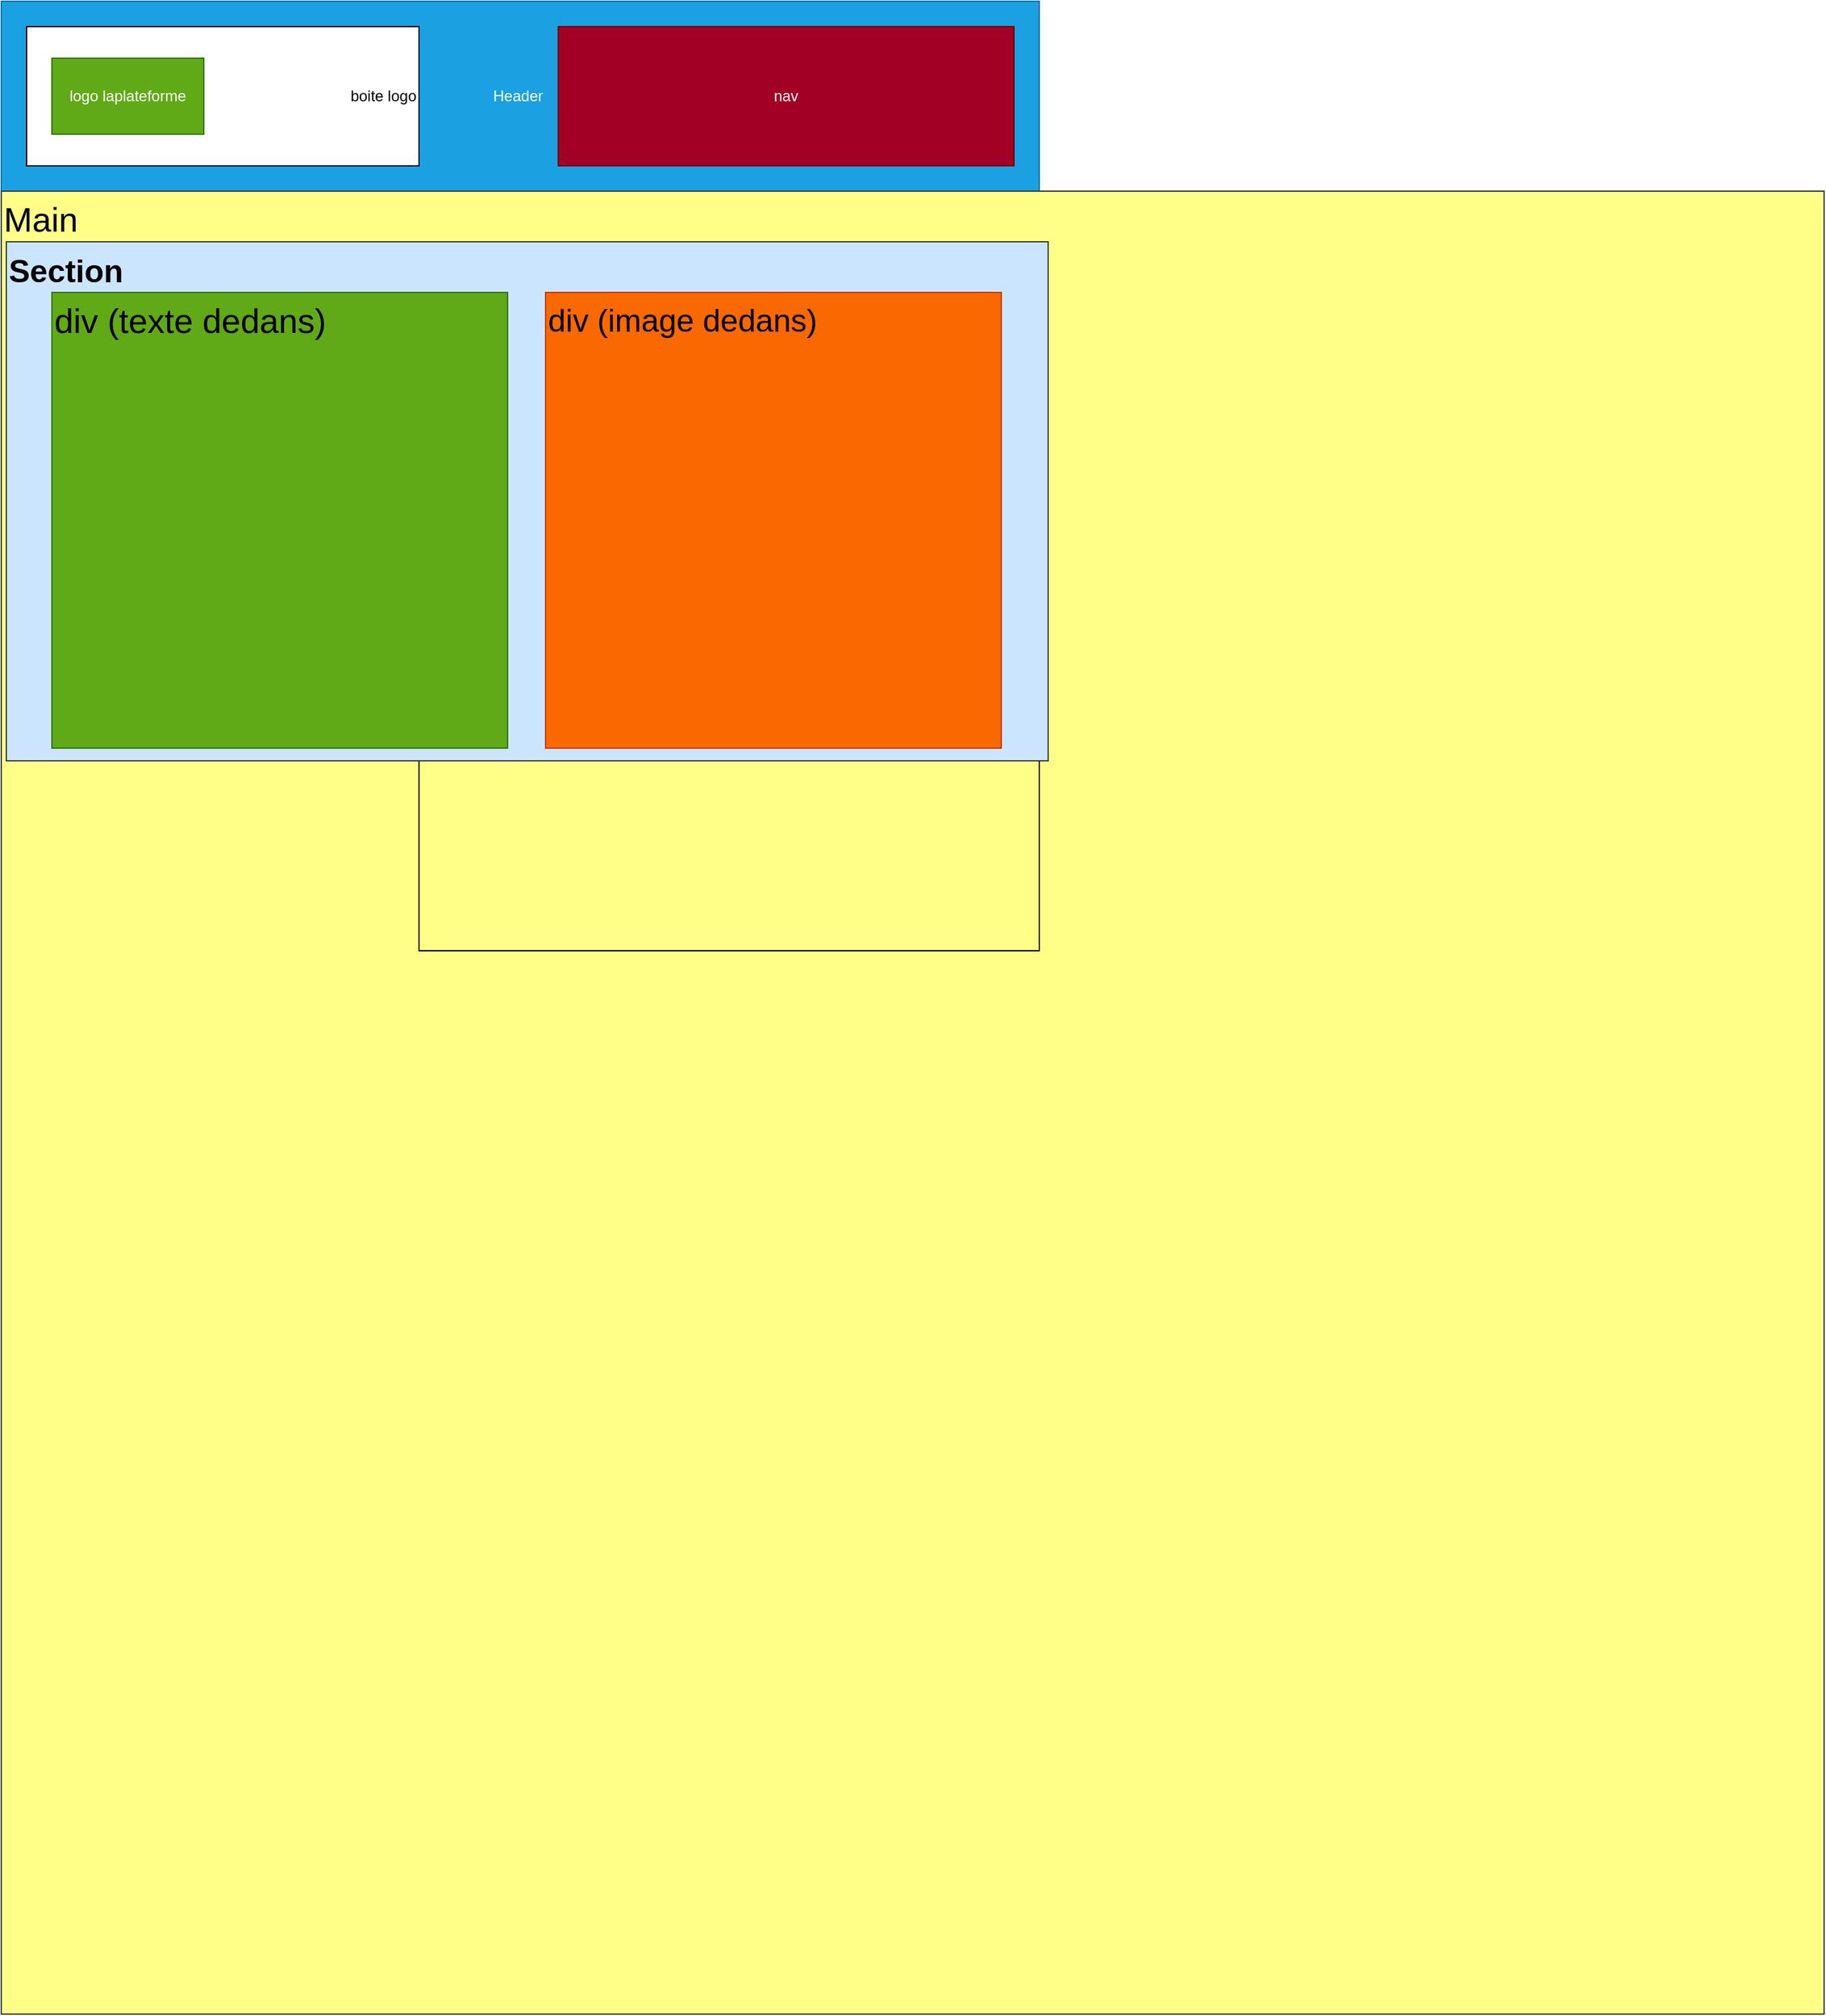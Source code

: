 <mxfile>
    <diagram id="EgdgEUtajZPawUtZQ0I8" name="Page-1">
        <mxGraphModel dx="1636" dy="2264" grid="1" gridSize="10" guides="1" tooltips="1" connect="1" arrows="1" fold="1" page="1" pageScale="1" pageWidth="827" pageHeight="1169" math="0" shadow="0">
            <root>
                <mxCell id="0"/>
                <mxCell id="1" parent="0"/>
                <mxCell id="5" value="Header&amp;nbsp;" style="rounded=0;whiteSpace=wrap;html=1;fillColor=#1ba1e2;fontColor=#ffffff;strokeColor=#006EAF;" parent="1" vertex="1">
                    <mxGeometry width="820" height="150" as="geometry"/>
                </mxCell>
                <mxCell id="7" value="nav" style="rounded=0;whiteSpace=wrap;html=1;fillColor=#a20025;fontColor=#ffffff;strokeColor=#6F0000;" parent="1" vertex="1">
                    <mxGeometry x="440" y="20" width="360" height="110" as="geometry"/>
                </mxCell>
                <mxCell id="8" value="boite logo" style="rounded=0;whiteSpace=wrap;html=1;align=right;" vertex="1" parent="1">
                    <mxGeometry x="20" y="20" width="310" height="110" as="geometry"/>
                </mxCell>
                <mxCell id="9" value="&lt;span&gt;logo laplateforme&lt;/span&gt;" style="rounded=0;whiteSpace=wrap;html=1;fillColor=#60a917;fontColor=#ffffff;strokeColor=#2D7600;" vertex="1" parent="1">
                    <mxGeometry x="40" y="45" width="120" height="60" as="geometry"/>
                </mxCell>
                <mxCell id="10" value="&lt;font style=&quot;font-size: 27px&quot;&gt;Main&lt;/font&gt;" style="whiteSpace=wrap;html=1;aspect=fixed;fillColor=#ffff88;strokeColor=#36393d;fontColor=#000000;align=left;verticalAlign=top;" vertex="1" parent="1">
                    <mxGeometry y="150" width="1440" height="1440" as="geometry"/>
                </mxCell>
                <mxCell id="13" value="" style="swimlane;startSize=0;fontSize=27;fontColor=#000000;" vertex="1" parent="1">
                    <mxGeometry x="330" y="550" width="490" height="200" as="geometry"/>
                </mxCell>
                <mxCell id="12" value="&lt;div&gt;&lt;span style=&quot;color: rgb(0 , 0 , 0)&quot;&gt;&lt;b&gt;&lt;font style=&quot;font-size: 25px&quot;&gt;Section&lt;/font&gt;&lt;/b&gt;&lt;/span&gt;&lt;/div&gt;" style="rounded=0;whiteSpace=wrap;html=1;fontSize=27;fillColor=#cce5ff;strokeColor=#36393d;align=left;verticalAlign=top;" vertex="1" parent="1">
                    <mxGeometry x="4" y="190" width="823" height="410" as="geometry"/>
                </mxCell>
                <mxCell id="14" value="&lt;font color=&quot;#000000&quot;&gt;div (texte dedans)&lt;/font&gt;" style="whiteSpace=wrap;html=1;aspect=fixed;fontSize=27;fontColor=#ffffff;fillColor=#60a917;strokeColor=#2D7600;align=left;verticalAlign=top;" vertex="1" parent="1">
                    <mxGeometry x="40" y="230" width="360" height="360" as="geometry"/>
                </mxCell>
                <mxCell id="16" value="div (image dedans)" style="whiteSpace=wrap;html=1;aspect=fixed;fontSize=25;fontColor=#000000;fillColor=#fa6800;strokeColor=#C73500;align=left;verticalAlign=top;" vertex="1" parent="1">
                    <mxGeometry x="430" y="230" width="360" height="360" as="geometry"/>
                </mxCell>
            </root>
        </mxGraphModel>
    </diagram>
</mxfile>